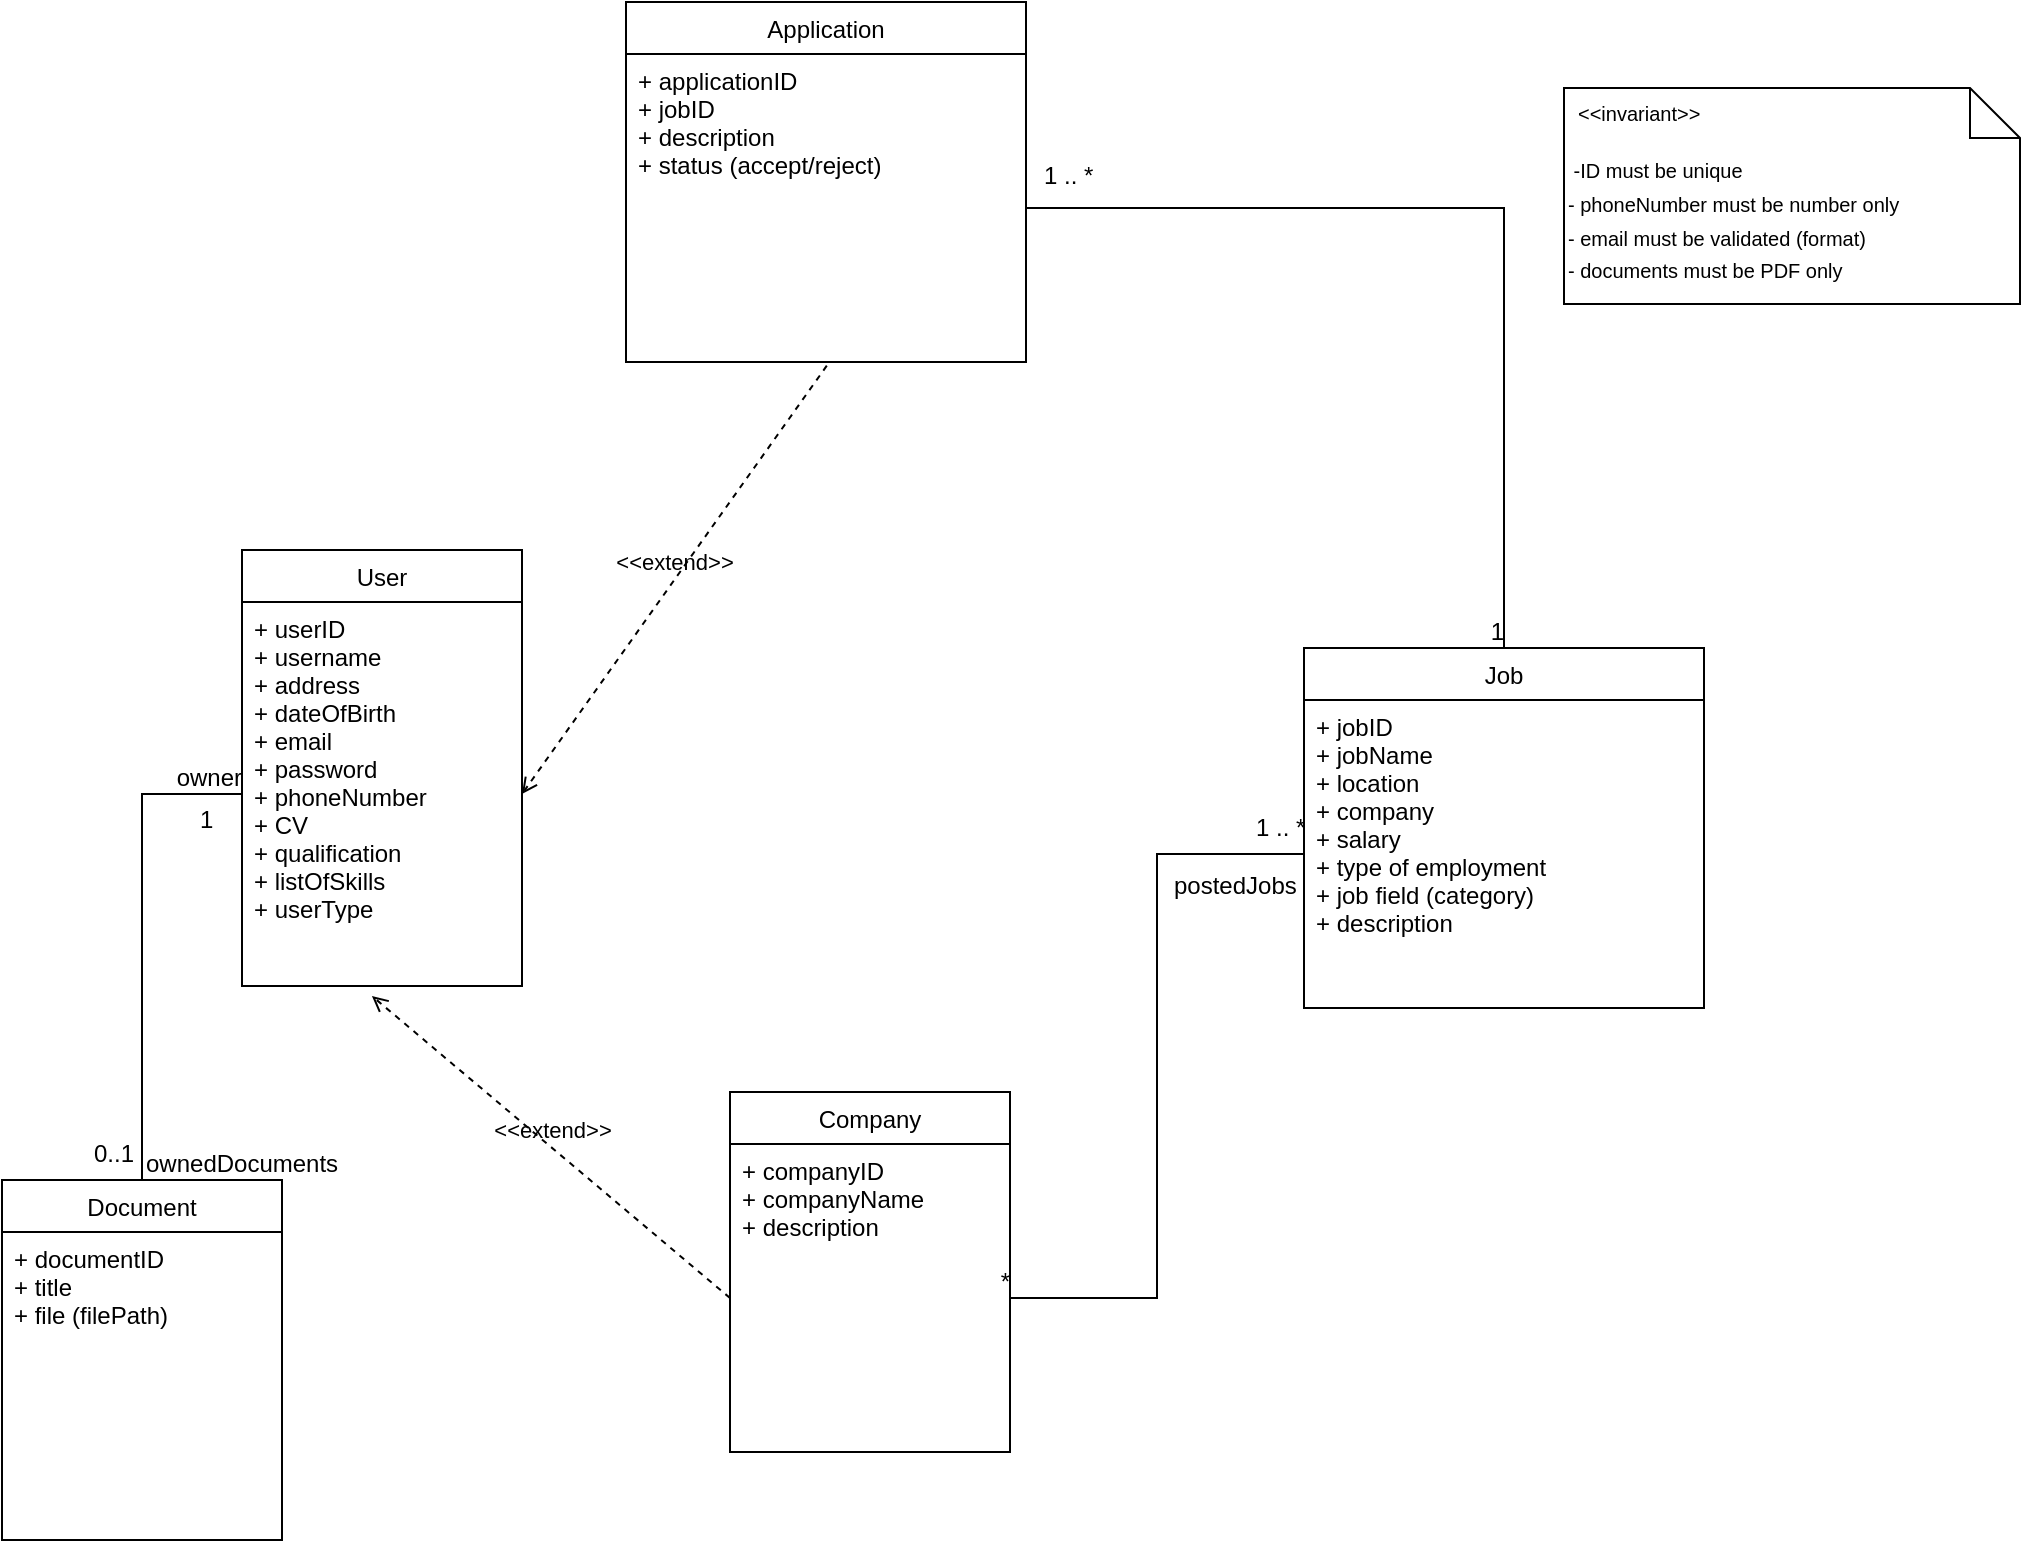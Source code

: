 <mxfile>
    <diagram id="blouhVNGPH8QEVef8CtD" name="Page-1">
        <mxGraphModel dx="1424" dy="1103" grid="0" gridSize="10" guides="1" tooltips="1" connect="1" arrows="1" fold="1" page="0" pageScale="1" pageWidth="850" pageHeight="1100" background="#FFFFFF" math="0" shadow="0">
            <root>
                <mxCell id="0"/>
                <mxCell id="1" parent="0"/>
                <mxCell id="6" value="User" style="swimlane;fontStyle=0;childLayout=stackLayout;horizontal=1;startSize=26;fillColor=none;horizontalStack=0;resizeParent=1;resizeParentMax=0;resizeLast=0;collapsible=1;marginBottom=0;" parent="1" vertex="1">
                    <mxGeometry x="76" y="87" width="140" height="218" as="geometry"/>
                </mxCell>
                <mxCell id="9" value="+ userID&#10;+ username&#10;+ address&#10;+ dateOfBirth&#10;+ email&#10;+ password&#10;+ phoneNumber&#10;+ CV&#10;+ qualification&#10;+ listOfSkills&#10;+ userType&#10;" style="text;strokeColor=none;fillColor=none;align=left;verticalAlign=top;spacingLeft=4;spacingRight=4;overflow=hidden;rotatable=0;points=[[0,0.5],[1,0.5]];portConstraint=eastwest;" parent="6" vertex="1">
                    <mxGeometry y="26" width="140" height="192" as="geometry"/>
                </mxCell>
                <mxCell id="11" value="Company" style="swimlane;fontStyle=0;childLayout=stackLayout;horizontal=1;startSize=26;fillColor=none;horizontalStack=0;resizeParent=1;resizeParentMax=0;resizeLast=0;collapsible=1;marginBottom=0;" parent="1" vertex="1">
                    <mxGeometry x="320" y="358" width="140" height="180" as="geometry"/>
                </mxCell>
                <mxCell id="12" value="+ companyID&#10;+ companyName&#10;+ description&#10;&#10;" style="text;strokeColor=none;fillColor=none;align=left;verticalAlign=top;spacingLeft=4;spacingRight=4;overflow=hidden;rotatable=0;points=[[0,0.5],[1,0.5]];portConstraint=eastwest;" parent="11" vertex="1">
                    <mxGeometry y="26" width="140" height="154" as="geometry"/>
                </mxCell>
                <mxCell id="13" value="Job" style="swimlane;fontStyle=0;childLayout=stackLayout;horizontal=1;startSize=26;fillColor=none;horizontalStack=0;resizeParent=1;resizeParentMax=0;resizeLast=0;collapsible=1;marginBottom=0;" parent="1" vertex="1">
                    <mxGeometry x="607" y="136" width="200" height="180" as="geometry"/>
                </mxCell>
                <mxCell id="14" value="+ jobID&#10;+ jobName&#10;+ location&#10;+ company&#10;+ salary&#10;+ type of employment&#10;+ job field (category)&#10;+ description&#10;&#10;" style="text;strokeColor=none;fillColor=none;align=left;verticalAlign=top;spacingLeft=4;spacingRight=4;overflow=hidden;rotatable=0;points=[[0,0.5],[1,0.5]];portConstraint=eastwest;" parent="13" vertex="1">
                    <mxGeometry y="26" width="200" height="154" as="geometry"/>
                </mxCell>
                <mxCell id="15" value="Application" style="swimlane;fontStyle=0;childLayout=stackLayout;horizontal=1;startSize=26;fillColor=none;horizontalStack=0;resizeParent=1;resizeParentMax=0;resizeLast=0;collapsible=1;marginBottom=0;" parent="1" vertex="1">
                    <mxGeometry x="268" y="-187" width="200" height="180" as="geometry"/>
                </mxCell>
                <mxCell id="16" value="+ applicationID&#10;+ jobID&#10;+ description&#10;+ status (accept/reject)&#10;&#10;" style="text;strokeColor=none;fillColor=none;align=left;verticalAlign=top;spacingLeft=4;spacingRight=4;overflow=hidden;rotatable=0;points=[[0,0.5],[1,0.5]];portConstraint=eastwest;" parent="15" vertex="1">
                    <mxGeometry y="26" width="200" height="154" as="geometry"/>
                </mxCell>
                <mxCell id="28" value="&lt;font style=&quot;font-size: 10px;&quot;&gt;&amp;nbsp;-ID must be unique&lt;br&gt;- phoneNumber must be number only&lt;br&gt;- email must be validated (format)&lt;br&gt;- documents must be PDF only&lt;br&gt;&lt;/font&gt;" style="shape=note2;boundedLbl=1;whiteSpace=wrap;html=1;size=25;verticalAlign=top;align=left;fontSize=14;" parent="1" vertex="1">
                    <mxGeometry x="737" y="-144" width="228" height="108" as="geometry"/>
                </mxCell>
                <mxCell id="29" value="&lt;&lt;invariant&gt;&gt;" style="resizeWidth=1;part=1;strokeColor=none;fillColor=none;align=left;spacingLeft=5;fontSize=10;" parent="28" vertex="1">
                    <mxGeometry width="228" height="25" relative="1" as="geometry"/>
                </mxCell>
                <mxCell id="30" value="Document" style="swimlane;fontStyle=0;childLayout=stackLayout;horizontal=1;startSize=26;fillColor=none;horizontalStack=0;resizeParent=1;resizeParentMax=0;resizeLast=0;collapsible=1;marginBottom=0;" vertex="1" parent="1">
                    <mxGeometry x="-44" y="402" width="140" height="180" as="geometry"/>
                </mxCell>
                <mxCell id="31" value="+ documentID&#10;+ title&#10;+ file (filePath)&#10;" style="text;strokeColor=none;fillColor=none;align=left;verticalAlign=top;spacingLeft=4;spacingRight=4;overflow=hidden;rotatable=0;points=[[0,0.5],[1,0.5]];portConstraint=eastwest;" vertex="1" parent="30">
                    <mxGeometry y="26" width="140" height="154" as="geometry"/>
                </mxCell>
                <mxCell id="35" value="" style="endArrow=none;html=1;rounded=0;align=center;verticalAlign=top;endFill=0;labelBackgroundColor=none;exitX=0.5;exitY=0;exitDx=0;exitDy=0;entryX=0;entryY=0.5;entryDx=0;entryDy=0;edgeStyle=orthogonalEdgeStyle;" edge="1" parent="1" source="30" target="9">
                    <mxGeometry relative="1" as="geometry">
                        <mxPoint x="365" y="220" as="sourcePoint"/>
                        <mxPoint x="525" y="220" as="targetPoint"/>
                    </mxGeometry>
                </mxCell>
                <mxCell id="36" value="ownedDocuments" style="resizable=0;html=1;align=left;verticalAlign=bottom;labelBackgroundColor=none;" connectable="0" vertex="1" parent="35">
                    <mxGeometry x="-1" relative="1" as="geometry"/>
                </mxCell>
                <mxCell id="37" value="0..1" style="resizable=0;html=1;align=left;verticalAlign=top;labelBackgroundColor=none;" connectable="0" vertex="1" parent="35">
                    <mxGeometry x="-1" relative="1" as="geometry">
                        <mxPoint x="-26" y="-27" as="offset"/>
                    </mxGeometry>
                </mxCell>
                <mxCell id="38" value="owner" style="resizable=0;html=1;align=right;verticalAlign=bottom;labelBackgroundColor=none;" connectable="0" vertex="1" parent="35">
                    <mxGeometry x="1" relative="1" as="geometry"/>
                </mxCell>
                <mxCell id="40" value="1" style="resizable=0;html=1;align=left;verticalAlign=top;labelBackgroundColor=none;" connectable="0" vertex="1" parent="1">
                    <mxGeometry x="53" y="208" as="geometry"/>
                </mxCell>
                <mxCell id="46" value="" style="endArrow=none;html=1;rounded=0;align=center;verticalAlign=top;endFill=0;labelBackgroundColor=none;exitX=0;exitY=0.5;exitDx=0;exitDy=0;entryX=1;entryY=0.5;entryDx=0;entryDy=0;edgeStyle=orthogonalEdgeStyle;" edge="1" parent="1" source="14" target="12">
                    <mxGeometry relative="1" as="geometry">
                        <mxPoint x="525.6" y="163.016" as="sourcePoint"/>
                        <mxPoint x="388" y="312.5" as="targetPoint"/>
                    </mxGeometry>
                </mxCell>
                <mxCell id="47" value="postedJobs" style="resizable=0;html=1;align=left;verticalAlign=bottom;labelBackgroundColor=none;" connectable="0" vertex="1" parent="46">
                    <mxGeometry x="-1" relative="1" as="geometry">
                        <mxPoint x="-67" y="24" as="offset"/>
                    </mxGeometry>
                </mxCell>
                <mxCell id="48" value="1 .. *" style="resizable=0;html=1;align=left;verticalAlign=top;labelBackgroundColor=none;" connectable="0" vertex="1" parent="46">
                    <mxGeometry x="-1" relative="1" as="geometry">
                        <mxPoint x="-26" y="-27" as="offset"/>
                    </mxGeometry>
                </mxCell>
                <mxCell id="49" value="*" style="resizable=0;html=1;align=right;verticalAlign=bottom;labelBackgroundColor=none;" connectable="0" vertex="1" parent="46">
                    <mxGeometry x="1" relative="1" as="geometry"/>
                </mxCell>
                <mxCell id="51" value="" style="endArrow=none;html=1;rounded=0;align=center;verticalAlign=top;endFill=0;labelBackgroundColor=none;exitX=1;exitY=0.5;exitDx=0;exitDy=0;entryX=0.5;entryY=0;entryDx=0;entryDy=0;edgeStyle=orthogonalEdgeStyle;" edge="1" parent="1" source="16" target="13">
                    <mxGeometry relative="1" as="geometry">
                        <mxPoint x="467" y="102" as="sourcePoint"/>
                        <mxPoint x="320" y="324" as="targetPoint"/>
                    </mxGeometry>
                </mxCell>
                <mxCell id="53" value="1 .. *" style="resizable=0;html=1;align=left;verticalAlign=top;labelBackgroundColor=none;" connectable="0" vertex="1" parent="51">
                    <mxGeometry x="-1" relative="1" as="geometry">
                        <mxPoint x="7" y="-30" as="offset"/>
                    </mxGeometry>
                </mxCell>
                <mxCell id="54" value="1" style="resizable=0;html=1;align=right;verticalAlign=bottom;labelBackgroundColor=none;" connectable="0" vertex="1" parent="51">
                    <mxGeometry x="1" relative="1" as="geometry"/>
                </mxCell>
                <mxCell id="55" value="&amp;lt;&amp;lt;extend&amp;gt;&amp;gt;" style="html=1;verticalAlign=bottom;labelBackgroundColor=none;endArrow=open;endFill=0;dashed=1;exitX=0.502;exitY=1.012;exitDx=0;exitDy=0;exitPerimeter=0;entryX=1;entryY=0.5;entryDx=0;entryDy=0;" edge="1" parent="1" source="16" target="9">
                    <mxGeometry width="160" relative="1" as="geometry">
                        <mxPoint x="365" y="220" as="sourcePoint"/>
                        <mxPoint x="525" y="220" as="targetPoint"/>
                    </mxGeometry>
                </mxCell>
                <mxCell id="56" value="&amp;lt;&amp;lt;extend&amp;gt;&amp;gt;" style="html=1;verticalAlign=bottom;labelBackgroundColor=none;endArrow=open;endFill=0;dashed=1;exitX=0;exitY=0.5;exitDx=0;exitDy=0;entryX=0.464;entryY=1.026;entryDx=0;entryDy=0;entryPerimeter=0;" edge="1" parent="1" source="12" target="9">
                    <mxGeometry width="160" relative="1" as="geometry">
                        <mxPoint x="400.4" y="71.848" as="sourcePoint"/>
                        <mxPoint x="226" y="219" as="targetPoint"/>
                    </mxGeometry>
                </mxCell>
            </root>
        </mxGraphModel>
    </diagram>
</mxfile>